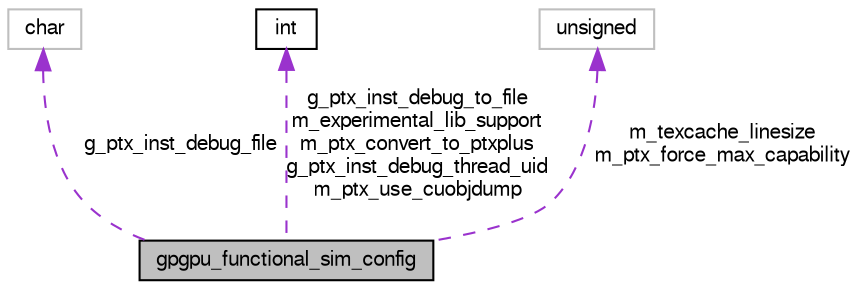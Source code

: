 digraph G
{
  bgcolor="transparent";
  edge [fontname="FreeSans",fontsize="10",labelfontname="FreeSans",labelfontsize="10"];
  node [fontname="FreeSans",fontsize="10",shape=record];
  Node1 [label="gpgpu_functional_sim_config",height=0.2,width=0.4,color="black", fillcolor="grey75", style="filled" fontcolor="black"];
  Node2 -> Node1 [dir=back,color="darkorchid3",fontsize="10",style="dashed",label="g_ptx_inst_debug_file",fontname="FreeSans"];
  Node2 [label="char",height=0.2,width=0.4,color="grey75"];
  Node3 -> Node1 [dir=back,color="darkorchid3",fontsize="10",style="dashed",label="g_ptx_inst_debug_to_file\nm_experimental_lib_support\nm_ptx_convert_to_ptxplus\ng_ptx_inst_debug_thread_uid\nm_ptx_use_cuobjdump",fontname="FreeSans"];
  Node3 [label="int",height=0.2,width=0.4,color="black",URL="$classint.html"];
  Node4 -> Node1 [dir=back,color="darkorchid3",fontsize="10",style="dashed",label="m_texcache_linesize\nm_ptx_force_max_capability",fontname="FreeSans"];
  Node4 [label="unsigned",height=0.2,width=0.4,color="grey75"];
}
